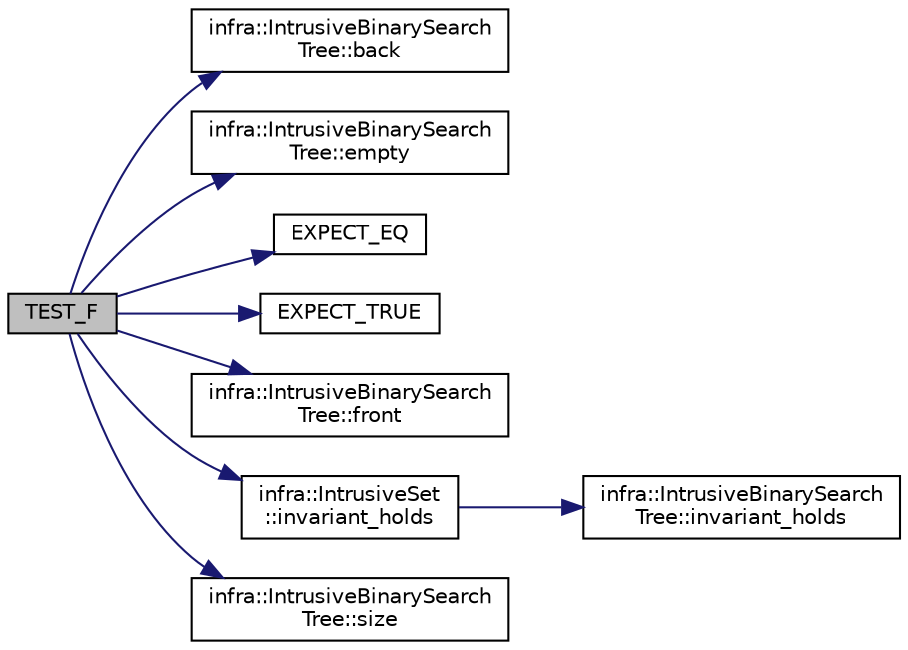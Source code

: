 digraph "TEST_F"
{
 // INTERACTIVE_SVG=YES
  edge [fontname="Helvetica",fontsize="10",labelfontname="Helvetica",labelfontsize="10"];
  node [fontname="Helvetica",fontsize="10",shape=record];
  rankdir="LR";
  Node9 [label="TEST_F",height=0.2,width=0.4,color="black", fillcolor="grey75", style="filled", fontcolor="black"];
  Node9 -> Node10 [color="midnightblue",fontsize="10",style="solid",fontname="Helvetica"];
  Node10 [label="infra::IntrusiveBinarySearch\lTree::back",height=0.2,width=0.4,color="black", fillcolor="white", style="filled",URL="$d4/dc7/classinfra_1_1_intrusive_binary_search_tree.html#a32ff1b35a469fa7f2e48c9bbfa89858b"];
  Node9 -> Node11 [color="midnightblue",fontsize="10",style="solid",fontname="Helvetica"];
  Node11 [label="infra::IntrusiveBinarySearch\lTree::empty",height=0.2,width=0.4,color="black", fillcolor="white", style="filled",URL="$d4/dc7/classinfra_1_1_intrusive_binary_search_tree.html#a978ac44a4740002aa819878aff9bc417"];
  Node9 -> Node12 [color="midnightblue",fontsize="10",style="solid",fontname="Helvetica"];
  Node12 [label="EXPECT_EQ",height=0.2,width=0.4,color="black", fillcolor="white", style="filled",URL="$d6/def/_test_json_8cpp.html#a82745227e2f0a8edbb4ae630d88a8e86"];
  Node9 -> Node13 [color="midnightblue",fontsize="10",style="solid",fontname="Helvetica"];
  Node13 [label="EXPECT_TRUE",height=0.2,width=0.4,color="black", fillcolor="white", style="filled",URL="$d6/def/_test_json_8cpp.html#a84dbe6e62bbec23a120a258315c7b6dc"];
  Node9 -> Node14 [color="midnightblue",fontsize="10",style="solid",fontname="Helvetica"];
  Node14 [label="infra::IntrusiveBinarySearch\lTree::front",height=0.2,width=0.4,color="black", fillcolor="white", style="filled",URL="$d4/dc7/classinfra_1_1_intrusive_binary_search_tree.html#ab205b39d5a2749aac41f78f6ed72a829"];
  Node9 -> Node15 [color="midnightblue",fontsize="10",style="solid",fontname="Helvetica"];
  Node15 [label="infra::IntrusiveSet\l::invariant_holds",height=0.2,width=0.4,color="black", fillcolor="white", style="filled",URL="$df/d47/classinfra_1_1_intrusive_set.html#aeaf4c34bde973c18db76a68e7befe5d9"];
  Node15 -> Node16 [color="midnightblue",fontsize="10",style="solid",fontname="Helvetica"];
  Node16 [label="infra::IntrusiveBinarySearch\lTree::invariant_holds",height=0.2,width=0.4,color="black", fillcolor="white", style="filled",URL="$d4/dc7/classinfra_1_1_intrusive_binary_search_tree.html#acdad2d9145618fab2be04b48772a40aa"];
  Node9 -> Node17 [color="midnightblue",fontsize="10",style="solid",fontname="Helvetica"];
  Node17 [label="infra::IntrusiveBinarySearch\lTree::size",height=0.2,width=0.4,color="black", fillcolor="white", style="filled",URL="$d4/dc7/classinfra_1_1_intrusive_binary_search_tree.html#a3b99f487816e2362abee765ef63a781d"];
}

